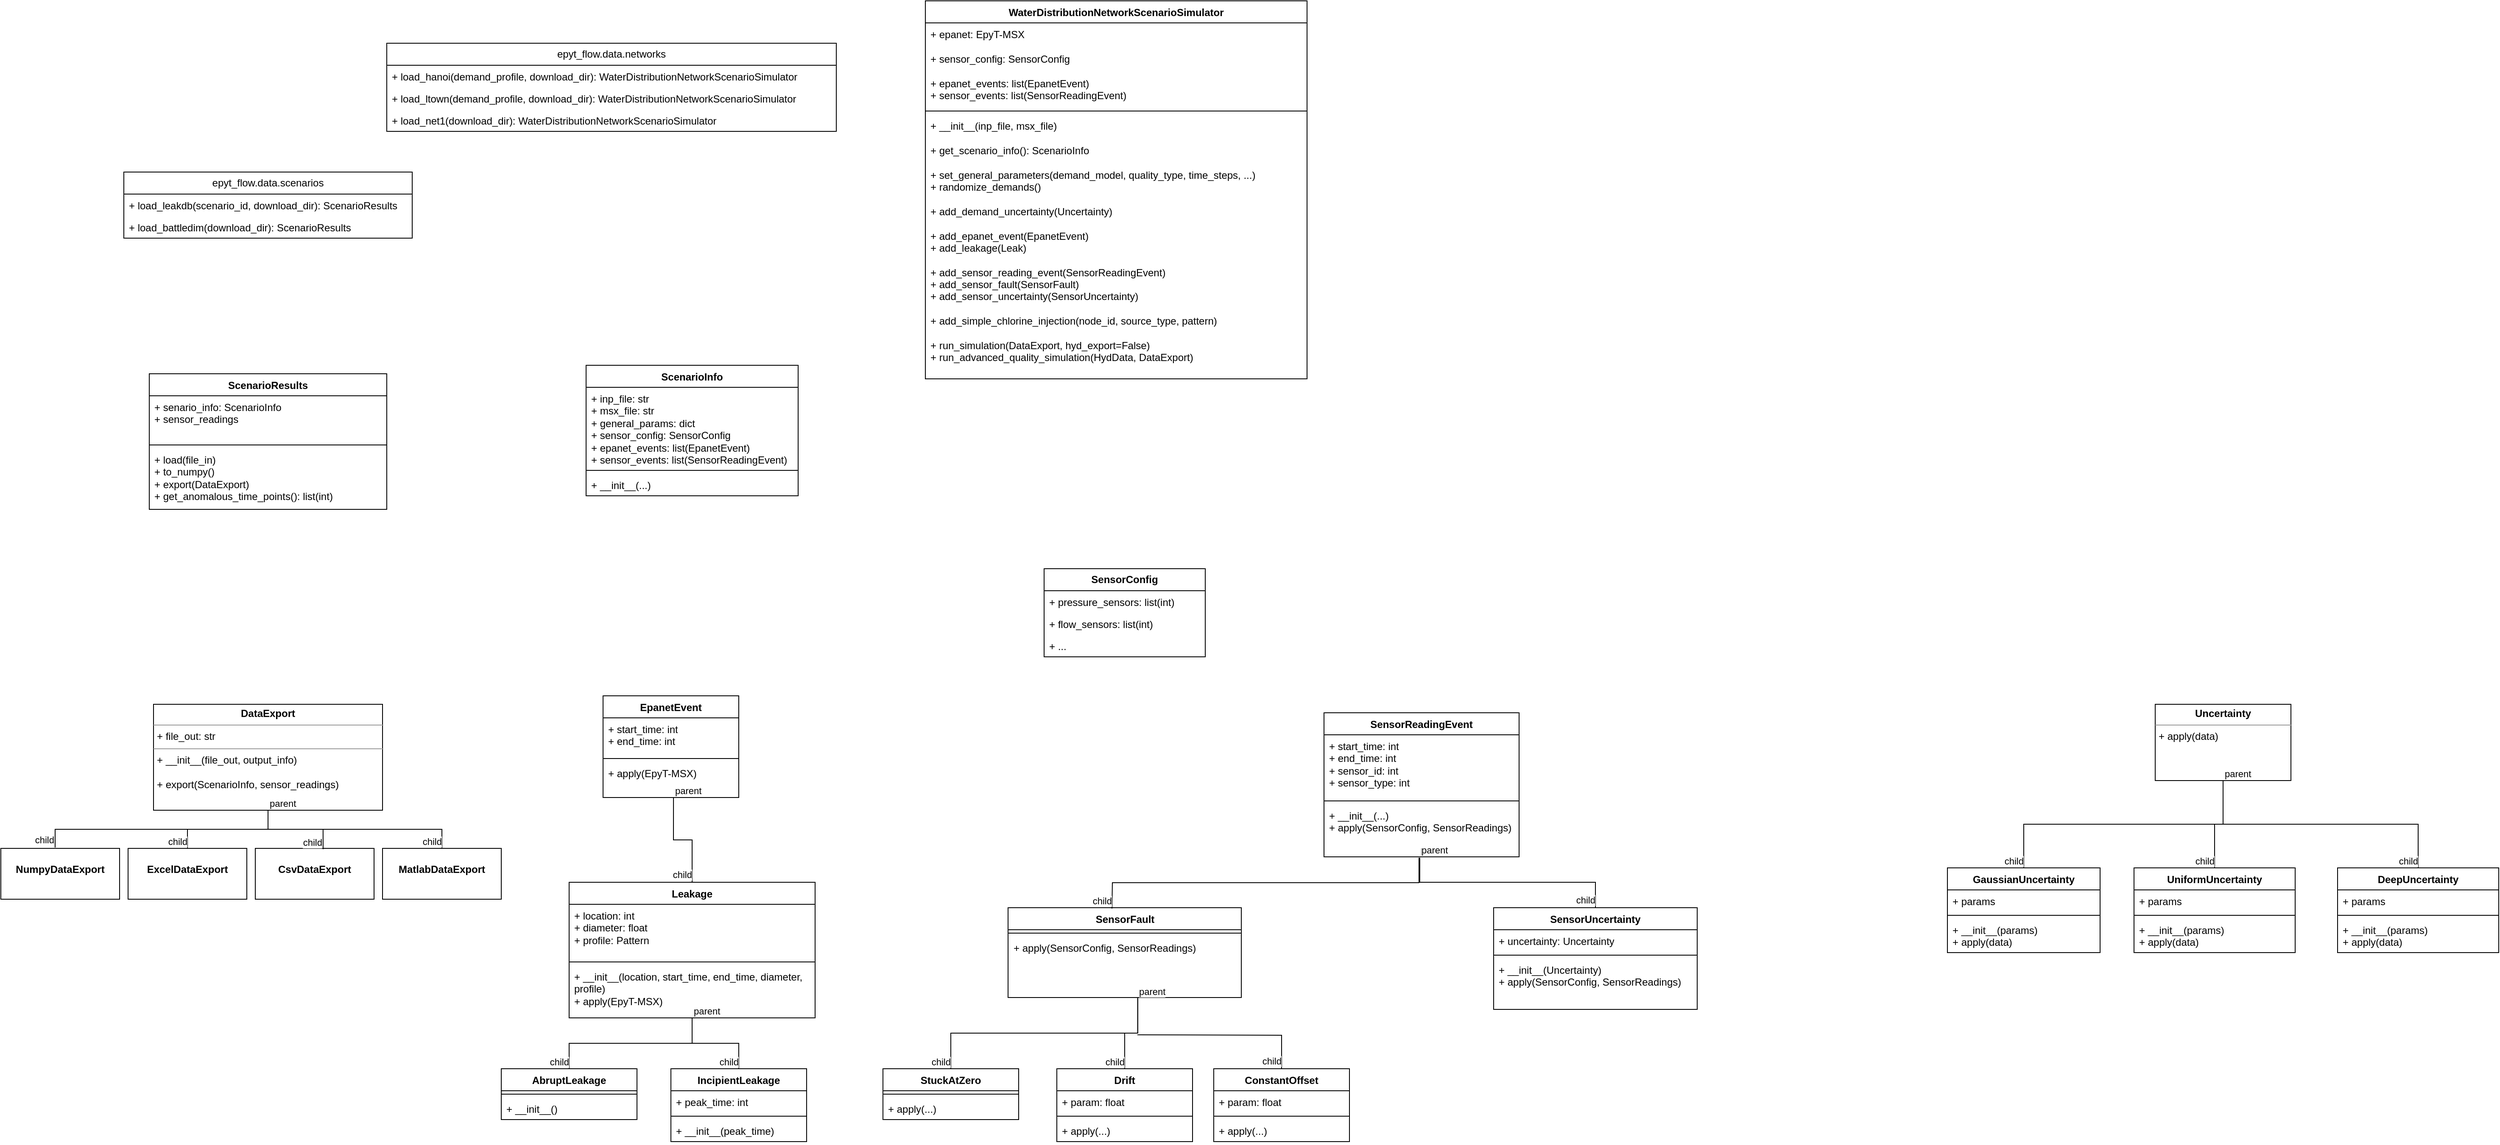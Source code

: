 <mxfile version="22.1.16" type="device">
  <diagram name="Page-1" id="YF9vCgVRSDw5LdOIpEKd">
    <mxGraphModel dx="1114" dy="1957" grid="1" gridSize="10" guides="1" tooltips="1" connect="1" arrows="1" fold="1" page="1" pageScale="1" pageWidth="850" pageHeight="1100" math="0" shadow="0">
      <root>
        <mxCell id="0" />
        <mxCell id="1" parent="0" />
        <mxCell id="eOtjB7XkJbap2DdqSt4N-1" value="WaterDistributionNetworkScenarioSimulator" style="swimlane;fontStyle=1;align=center;verticalAlign=top;childLayout=stackLayout;horizontal=1;startSize=26;horizontalStack=0;resizeParent=1;resizeParentMax=0;resizeLast=0;collapsible=1;marginBottom=0;whiteSpace=wrap;html=1;" parent="1" vertex="1">
          <mxGeometry x="1120" y="-830" width="450" height="446" as="geometry" />
        </mxCell>
        <mxCell id="eOtjB7XkJbap2DdqSt4N-2" value="+ epanet: EpyT-MSX&lt;br&gt;&lt;br&gt;+ sensor_config: SensorConfig&lt;br&gt;&lt;br&gt;+ epanet_events: list(EpanetEvent)&lt;br&gt;+ sensor_events: list(SensorReadingEvent)" style="text;strokeColor=none;fillColor=none;align=left;verticalAlign=top;spacingLeft=4;spacingRight=4;overflow=hidden;rotatable=0;points=[[0,0.5],[1,0.5]];portConstraint=eastwest;whiteSpace=wrap;html=1;" parent="eOtjB7XkJbap2DdqSt4N-1" vertex="1">
          <mxGeometry y="26" width="450" height="100" as="geometry" />
        </mxCell>
        <mxCell id="eOtjB7XkJbap2DdqSt4N-3" value="" style="line;strokeWidth=1;fillColor=none;align=left;verticalAlign=middle;spacingTop=-1;spacingLeft=3;spacingRight=3;rotatable=0;labelPosition=right;points=[];portConstraint=eastwest;strokeColor=inherit;" parent="eOtjB7XkJbap2DdqSt4N-1" vertex="1">
          <mxGeometry y="126" width="450" height="8" as="geometry" />
        </mxCell>
        <mxCell id="eOtjB7XkJbap2DdqSt4N-4" value="+ __init__(inp_file, msx_file)&lt;br&gt;&lt;br&gt;+ get_scenario_info(): ScenarioInfo&lt;br&gt;&lt;br&gt;+&amp;nbsp;set_general_parameters(demand_model, quality_type, time_steps, ...)&lt;br&gt;+ randomize_demands()&lt;br&gt;&lt;br&gt;+ add_demand_uncertainty(Uncertainty)&lt;br&gt;&lt;br style=&quot;border-color: var(--border-color);&quot;&gt;+ add_epanet_event(EpanetEvent)&lt;br&gt;+ add_leakage(Leak)&lt;br&gt;&lt;br&gt;+ add_sensor_reading_event(SensorReadingEvent)&lt;br&gt;+ add_sensor_fault(SensorFault)&lt;br&gt;+ add_sensor_uncertainty(SensorUncertainty)&lt;br&gt;&lt;br&gt;+ add_simple_chlorine_injection(node_id, source_type, pattern)&lt;br&gt;&lt;br&gt;+ run_simulation(DataExport, hyd_export=False)&lt;br&gt;+ run_advanced_quality_simulation(HydData, DataExport)" style="text;strokeColor=none;fillColor=none;align=left;verticalAlign=top;spacingLeft=4;spacingRight=4;overflow=hidden;rotatable=0;points=[[0,0.5],[1,0.5]];portConstraint=eastwest;whiteSpace=wrap;html=1;" parent="eOtjB7XkJbap2DdqSt4N-1" vertex="1">
          <mxGeometry y="134" width="450" height="312" as="geometry" />
        </mxCell>
        <mxCell id="eOtjB7XkJbap2DdqSt4N-9" value="&lt;p style=&quot;margin:0px;margin-top:4px;text-align:center;&quot;&gt;&lt;b&gt;DataExport&lt;/b&gt;&lt;/p&gt;&lt;hr size=&quot;1&quot;&gt;&lt;p style=&quot;margin:0px;margin-left:4px;&quot;&gt;+ file_out: str&lt;/p&gt;&lt;hr size=&quot;1&quot;&gt;&lt;p style=&quot;margin:0px;margin-left:4px;&quot;&gt;+ __init__(file_out, output_info)&lt;/p&gt;&lt;p style=&quot;margin:0px;margin-left:4px;&quot;&gt;&lt;br&gt;&lt;/p&gt;&lt;p style=&quot;margin:0px;margin-left:4px;&quot;&gt;+ export(ScenarioInfo, sensor_readings)&lt;/p&gt;" style="verticalAlign=top;align=left;overflow=fill;fontSize=12;fontFamily=Helvetica;html=1;whiteSpace=wrap;" parent="1" vertex="1">
          <mxGeometry x="210" width="270" height="125" as="geometry" />
        </mxCell>
        <mxCell id="eOtjB7XkJbap2DdqSt4N-10" value="&lt;p style=&quot;margin:0px;margin-top:4px;text-align:center;&quot;&gt;&lt;br&gt;&lt;b&gt;NumpyDataExport&lt;/b&gt;&lt;/p&gt;" style="verticalAlign=top;align=left;overflow=fill;fontSize=12;fontFamily=Helvetica;html=1;whiteSpace=wrap;" parent="1" vertex="1">
          <mxGeometry x="30" y="170" width="140" height="60" as="geometry" />
        </mxCell>
        <mxCell id="eOtjB7XkJbap2DdqSt4N-11" value="&lt;p style=&quot;margin:0px;margin-top:4px;text-align:center;&quot;&gt;&lt;br&gt;&lt;b&gt;ExcelDataExport&lt;/b&gt;&lt;/p&gt;" style="verticalAlign=top;align=left;overflow=fill;fontSize=12;fontFamily=Helvetica;html=1;whiteSpace=wrap;" parent="1" vertex="1">
          <mxGeometry x="180" y="170" width="140" height="60" as="geometry" />
        </mxCell>
        <mxCell id="eOtjB7XkJbap2DdqSt4N-12" value="&lt;p style=&quot;margin:0px;margin-top:4px;text-align:center;&quot;&gt;&lt;br&gt;&lt;b&gt;CsvDataExport&lt;/b&gt;&lt;/p&gt;" style="verticalAlign=top;align=left;overflow=fill;fontSize=12;fontFamily=Helvetica;html=1;whiteSpace=wrap;" parent="1" vertex="1">
          <mxGeometry x="330" y="170" width="140" height="60" as="geometry" />
        </mxCell>
        <mxCell id="eOtjB7XkJbap2DdqSt4N-13" value="&lt;p style=&quot;margin:0px;margin-top:4px;text-align:center;&quot;&gt;&lt;br&gt;&lt;b&gt;MatlabDataExport&lt;/b&gt;&lt;/p&gt;" style="verticalAlign=top;align=left;overflow=fill;fontSize=12;fontFamily=Helvetica;html=1;whiteSpace=wrap;" parent="1" vertex="1">
          <mxGeometry x="480" y="170" width="140" height="60" as="geometry" />
        </mxCell>
        <mxCell id="eOtjB7XkJbap2DdqSt4N-14" value="" style="endArrow=none;html=1;edgeStyle=orthogonalEdgeStyle;rounded=0;exitX=0.5;exitY=1;exitDx=0;exitDy=0;entryX=0.5;entryY=0;entryDx=0;entryDy=0;" parent="1" source="eOtjB7XkJbap2DdqSt4N-9" target="eOtjB7XkJbap2DdqSt4N-13" edge="1">
          <mxGeometry relative="1" as="geometry">
            <mxPoint x="310" y="-30" as="sourcePoint" />
            <mxPoint x="571" y="160" as="targetPoint" />
          </mxGeometry>
        </mxCell>
        <mxCell id="eOtjB7XkJbap2DdqSt4N-15" value="parent" style="edgeLabel;resizable=0;html=1;align=left;verticalAlign=bottom;" parent="eOtjB7XkJbap2DdqSt4N-14" connectable="0" vertex="1">
          <mxGeometry x="-1" relative="1" as="geometry" />
        </mxCell>
        <mxCell id="eOtjB7XkJbap2DdqSt4N-16" value="child" style="edgeLabel;resizable=0;html=1;align=right;verticalAlign=bottom;" parent="eOtjB7XkJbap2DdqSt4N-14" connectable="0" vertex="1">
          <mxGeometry x="1" relative="1" as="geometry" />
        </mxCell>
        <mxCell id="eOtjB7XkJbap2DdqSt4N-17" value="" style="endArrow=none;html=1;edgeStyle=orthogonalEdgeStyle;rounded=0;exitX=0.5;exitY=1;exitDx=0;exitDy=0;entryX=0.571;entryY=0.017;entryDx=0;entryDy=0;entryPerimeter=0;" parent="1" source="eOtjB7XkJbap2DdqSt4N-9" target="eOtjB7XkJbap2DdqSt4N-12" edge="1">
          <mxGeometry relative="1" as="geometry">
            <mxPoint x="310" y="-30" as="sourcePoint" />
            <mxPoint x="470" y="-30" as="targetPoint" />
          </mxGeometry>
        </mxCell>
        <mxCell id="eOtjB7XkJbap2DdqSt4N-18" value="parent" style="edgeLabel;resizable=0;html=1;align=left;verticalAlign=bottom;" parent="eOtjB7XkJbap2DdqSt4N-17" connectable="0" vertex="1">
          <mxGeometry x="-1" relative="1" as="geometry" />
        </mxCell>
        <mxCell id="eOtjB7XkJbap2DdqSt4N-19" value="child" style="edgeLabel;resizable=0;html=1;align=right;verticalAlign=bottom;" parent="eOtjB7XkJbap2DdqSt4N-17" connectable="0" vertex="1">
          <mxGeometry x="1" relative="1" as="geometry" />
        </mxCell>
        <mxCell id="eOtjB7XkJbap2DdqSt4N-20" value="" style="endArrow=none;html=1;edgeStyle=orthogonalEdgeStyle;rounded=0;exitX=0.5;exitY=1;exitDx=0;exitDy=0;entryX=0.5;entryY=0;entryDx=0;entryDy=0;" parent="1" source="eOtjB7XkJbap2DdqSt4N-9" target="eOtjB7XkJbap2DdqSt4N-11" edge="1">
          <mxGeometry relative="1" as="geometry">
            <mxPoint x="310" y="-30" as="sourcePoint" />
            <mxPoint x="470" y="-30" as="targetPoint" />
          </mxGeometry>
        </mxCell>
        <mxCell id="eOtjB7XkJbap2DdqSt4N-21" value="parent" style="edgeLabel;resizable=0;html=1;align=left;verticalAlign=bottom;" parent="eOtjB7XkJbap2DdqSt4N-20" connectable="0" vertex="1">
          <mxGeometry x="-1" relative="1" as="geometry" />
        </mxCell>
        <mxCell id="eOtjB7XkJbap2DdqSt4N-22" value="child" style="edgeLabel;resizable=0;html=1;align=right;verticalAlign=bottom;" parent="eOtjB7XkJbap2DdqSt4N-20" connectable="0" vertex="1">
          <mxGeometry x="1" relative="1" as="geometry" />
        </mxCell>
        <mxCell id="eOtjB7XkJbap2DdqSt4N-23" value="" style="endArrow=none;html=1;edgeStyle=orthogonalEdgeStyle;rounded=0;exitX=0.5;exitY=1;exitDx=0;exitDy=0;entryX=0.457;entryY=-0.017;entryDx=0;entryDy=0;entryPerimeter=0;" parent="1" source="eOtjB7XkJbap2DdqSt4N-9" target="eOtjB7XkJbap2DdqSt4N-10" edge="1">
          <mxGeometry relative="1" as="geometry">
            <mxPoint x="310" y="-30" as="sourcePoint" />
            <mxPoint x="470" y="-30" as="targetPoint" />
          </mxGeometry>
        </mxCell>
        <mxCell id="eOtjB7XkJbap2DdqSt4N-24" value="parent" style="edgeLabel;resizable=0;html=1;align=left;verticalAlign=bottom;" parent="eOtjB7XkJbap2DdqSt4N-23" connectable="0" vertex="1">
          <mxGeometry x="-1" relative="1" as="geometry" />
        </mxCell>
        <mxCell id="eOtjB7XkJbap2DdqSt4N-25" value="child" style="edgeLabel;resizable=0;html=1;align=right;verticalAlign=bottom;" parent="eOtjB7XkJbap2DdqSt4N-23" connectable="0" vertex="1">
          <mxGeometry x="1" relative="1" as="geometry" />
        </mxCell>
        <mxCell id="eOtjB7XkJbap2DdqSt4N-27" value="EpanetEvent" style="swimlane;fontStyle=1;align=center;verticalAlign=top;childLayout=stackLayout;horizontal=1;startSize=26;horizontalStack=0;resizeParent=1;resizeParentMax=0;resizeLast=0;collapsible=1;marginBottom=0;whiteSpace=wrap;html=1;" parent="1" vertex="1">
          <mxGeometry x="740" y="-10" width="160" height="120" as="geometry" />
        </mxCell>
        <mxCell id="eOtjB7XkJbap2DdqSt4N-28" value="+ start_time: int&lt;br&gt;+ end_time: int" style="text;strokeColor=none;fillColor=none;align=left;verticalAlign=top;spacingLeft=4;spacingRight=4;overflow=hidden;rotatable=0;points=[[0,0.5],[1,0.5]];portConstraint=eastwest;whiteSpace=wrap;html=1;" parent="eOtjB7XkJbap2DdqSt4N-27" vertex="1">
          <mxGeometry y="26" width="160" height="44" as="geometry" />
        </mxCell>
        <mxCell id="eOtjB7XkJbap2DdqSt4N-29" value="" style="line;strokeWidth=1;fillColor=none;align=left;verticalAlign=middle;spacingTop=-1;spacingLeft=3;spacingRight=3;rotatable=0;labelPosition=right;points=[];portConstraint=eastwest;strokeColor=inherit;" parent="eOtjB7XkJbap2DdqSt4N-27" vertex="1">
          <mxGeometry y="70" width="160" height="8" as="geometry" />
        </mxCell>
        <mxCell id="eOtjB7XkJbap2DdqSt4N-30" value="+ apply(EpyT-MSX)" style="text;strokeColor=none;fillColor=none;align=left;verticalAlign=top;spacingLeft=4;spacingRight=4;overflow=hidden;rotatable=0;points=[[0,0.5],[1,0.5]];portConstraint=eastwest;whiteSpace=wrap;html=1;" parent="eOtjB7XkJbap2DdqSt4N-27" vertex="1">
          <mxGeometry y="78" width="160" height="42" as="geometry" />
        </mxCell>
        <mxCell id="eOtjB7XkJbap2DdqSt4N-31" value="Leakage" style="swimlane;fontStyle=1;align=center;verticalAlign=top;childLayout=stackLayout;horizontal=1;startSize=26;horizontalStack=0;resizeParent=1;resizeParentMax=0;resizeLast=0;collapsible=1;marginBottom=0;whiteSpace=wrap;html=1;" parent="1" vertex="1">
          <mxGeometry x="700" y="210" width="290" height="160" as="geometry" />
        </mxCell>
        <mxCell id="eOtjB7XkJbap2DdqSt4N-32" value="+ location: int&lt;br&gt;+ diameter: float&lt;br&gt;+ profile: Pattern" style="text;strokeColor=none;fillColor=none;align=left;verticalAlign=top;spacingLeft=4;spacingRight=4;overflow=hidden;rotatable=0;points=[[0,0.5],[1,0.5]];portConstraint=eastwest;whiteSpace=wrap;html=1;" parent="eOtjB7XkJbap2DdqSt4N-31" vertex="1">
          <mxGeometry y="26" width="290" height="64" as="geometry" />
        </mxCell>
        <mxCell id="eOtjB7XkJbap2DdqSt4N-33" value="" style="line;strokeWidth=1;fillColor=none;align=left;verticalAlign=middle;spacingTop=-1;spacingLeft=3;spacingRight=3;rotatable=0;labelPosition=right;points=[];portConstraint=eastwest;strokeColor=inherit;" parent="eOtjB7XkJbap2DdqSt4N-31" vertex="1">
          <mxGeometry y="90" width="290" height="8" as="geometry" />
        </mxCell>
        <mxCell id="eOtjB7XkJbap2DdqSt4N-34" value="+ __init__(location, start_time, end_time, diameter, profile)&lt;br&gt;+ apply(EpyT-MSX)" style="text;strokeColor=none;fillColor=none;align=left;verticalAlign=top;spacingLeft=4;spacingRight=4;overflow=hidden;rotatable=0;points=[[0,0.5],[1,0.5]];portConstraint=eastwest;whiteSpace=wrap;html=1;" parent="eOtjB7XkJbap2DdqSt4N-31" vertex="1">
          <mxGeometry y="98" width="290" height="62" as="geometry" />
        </mxCell>
        <mxCell id="eOtjB7XkJbap2DdqSt4N-35" value="AbruptLeakage" style="swimlane;fontStyle=1;align=center;verticalAlign=top;childLayout=stackLayout;horizontal=1;startSize=26;horizontalStack=0;resizeParent=1;resizeParentMax=0;resizeLast=0;collapsible=1;marginBottom=0;whiteSpace=wrap;html=1;" parent="1" vertex="1">
          <mxGeometry x="620" y="430" width="160" height="60" as="geometry" />
        </mxCell>
        <mxCell id="eOtjB7XkJbap2DdqSt4N-37" value="" style="line;strokeWidth=1;fillColor=none;align=left;verticalAlign=middle;spacingTop=-1;spacingLeft=3;spacingRight=3;rotatable=0;labelPosition=right;points=[];portConstraint=eastwest;strokeColor=inherit;" parent="eOtjB7XkJbap2DdqSt4N-35" vertex="1">
          <mxGeometry y="26" width="160" height="8" as="geometry" />
        </mxCell>
        <mxCell id="eOtjB7XkJbap2DdqSt4N-38" value="+ __init__()" style="text;strokeColor=none;fillColor=none;align=left;verticalAlign=top;spacingLeft=4;spacingRight=4;overflow=hidden;rotatable=0;points=[[0,0.5],[1,0.5]];portConstraint=eastwest;whiteSpace=wrap;html=1;" parent="eOtjB7XkJbap2DdqSt4N-35" vertex="1">
          <mxGeometry y="34" width="160" height="26" as="geometry" />
        </mxCell>
        <mxCell id="eOtjB7XkJbap2DdqSt4N-39" value="IncipientLeakage" style="swimlane;fontStyle=1;align=center;verticalAlign=top;childLayout=stackLayout;horizontal=1;startSize=26;horizontalStack=0;resizeParent=1;resizeParentMax=0;resizeLast=0;collapsible=1;marginBottom=0;whiteSpace=wrap;html=1;" parent="1" vertex="1">
          <mxGeometry x="820" y="430" width="160" height="86" as="geometry" />
        </mxCell>
        <mxCell id="eOtjB7XkJbap2DdqSt4N-40" value="+ peak_time: int" style="text;strokeColor=none;fillColor=none;align=left;verticalAlign=top;spacingLeft=4;spacingRight=4;overflow=hidden;rotatable=0;points=[[0,0.5],[1,0.5]];portConstraint=eastwest;whiteSpace=wrap;html=1;" parent="eOtjB7XkJbap2DdqSt4N-39" vertex="1">
          <mxGeometry y="26" width="160" height="26" as="geometry" />
        </mxCell>
        <mxCell id="eOtjB7XkJbap2DdqSt4N-41" value="" style="line;strokeWidth=1;fillColor=none;align=left;verticalAlign=middle;spacingTop=-1;spacingLeft=3;spacingRight=3;rotatable=0;labelPosition=right;points=[];portConstraint=eastwest;strokeColor=inherit;" parent="eOtjB7XkJbap2DdqSt4N-39" vertex="1">
          <mxGeometry y="52" width="160" height="8" as="geometry" />
        </mxCell>
        <mxCell id="eOtjB7XkJbap2DdqSt4N-42" value="+ __init__(peak_time)" style="text;strokeColor=none;fillColor=none;align=left;verticalAlign=top;spacingLeft=4;spacingRight=4;overflow=hidden;rotatable=0;points=[[0,0.5],[1,0.5]];portConstraint=eastwest;whiteSpace=wrap;html=1;" parent="eOtjB7XkJbap2DdqSt4N-39" vertex="1">
          <mxGeometry y="60" width="160" height="26" as="geometry" />
        </mxCell>
        <mxCell id="eOtjB7XkJbap2DdqSt4N-43" value="" style="endArrow=none;html=1;edgeStyle=orthogonalEdgeStyle;rounded=0;exitX=0.5;exitY=1;exitDx=0;exitDy=0;entryX=0.5;entryY=0;entryDx=0;entryDy=0;" parent="1" source="eOtjB7XkJbap2DdqSt4N-31" target="eOtjB7XkJbap2DdqSt4N-35" edge="1">
          <mxGeometry relative="1" as="geometry">
            <mxPoint x="340" y="440" as="sourcePoint" />
            <mxPoint x="500" y="440" as="targetPoint" />
          </mxGeometry>
        </mxCell>
        <mxCell id="eOtjB7XkJbap2DdqSt4N-44" value="parent" style="edgeLabel;resizable=0;html=1;align=left;verticalAlign=bottom;" parent="eOtjB7XkJbap2DdqSt4N-43" connectable="0" vertex="1">
          <mxGeometry x="-1" relative="1" as="geometry" />
        </mxCell>
        <mxCell id="eOtjB7XkJbap2DdqSt4N-45" value="child" style="edgeLabel;resizable=0;html=1;align=right;verticalAlign=bottom;" parent="eOtjB7XkJbap2DdqSt4N-43" connectable="0" vertex="1">
          <mxGeometry x="1" relative="1" as="geometry" />
        </mxCell>
        <mxCell id="eOtjB7XkJbap2DdqSt4N-46" value="" style="endArrow=none;html=1;edgeStyle=orthogonalEdgeStyle;rounded=0;exitX=0.5;exitY=1;exitDx=0;exitDy=0;exitPerimeter=0;entryX=0.5;entryY=0;entryDx=0;entryDy=0;" parent="1" source="eOtjB7XkJbap2DdqSt4N-34" target="eOtjB7XkJbap2DdqSt4N-39" edge="1">
          <mxGeometry relative="1" as="geometry">
            <mxPoint x="340" y="440" as="sourcePoint" />
            <mxPoint x="500" y="440" as="targetPoint" />
          </mxGeometry>
        </mxCell>
        <mxCell id="eOtjB7XkJbap2DdqSt4N-47" value="parent" style="edgeLabel;resizable=0;html=1;align=left;verticalAlign=bottom;" parent="eOtjB7XkJbap2DdqSt4N-46" connectable="0" vertex="1">
          <mxGeometry x="-1" relative="1" as="geometry" />
        </mxCell>
        <mxCell id="eOtjB7XkJbap2DdqSt4N-48" value="child" style="edgeLabel;resizable=0;html=1;align=right;verticalAlign=bottom;" parent="eOtjB7XkJbap2DdqSt4N-46" connectable="0" vertex="1">
          <mxGeometry x="1" relative="1" as="geometry" />
        </mxCell>
        <mxCell id="eOtjB7XkJbap2DdqSt4N-49" value="" style="endArrow=none;html=1;edgeStyle=orthogonalEdgeStyle;rounded=0;exitX=0.519;exitY=1;exitDx=0;exitDy=0;exitPerimeter=0;entryX=0.5;entryY=0;entryDx=0;entryDy=0;" parent="1" source="eOtjB7XkJbap2DdqSt4N-30" target="eOtjB7XkJbap2DdqSt4N-31" edge="1">
          <mxGeometry relative="1" as="geometry">
            <mxPoint x="340" y="440" as="sourcePoint" />
            <mxPoint x="500" y="440" as="targetPoint" />
          </mxGeometry>
        </mxCell>
        <mxCell id="eOtjB7XkJbap2DdqSt4N-50" value="parent" style="edgeLabel;resizable=0;html=1;align=left;verticalAlign=bottom;" parent="eOtjB7XkJbap2DdqSt4N-49" connectable="0" vertex="1">
          <mxGeometry x="-1" relative="1" as="geometry" />
        </mxCell>
        <mxCell id="eOtjB7XkJbap2DdqSt4N-51" value="child" style="edgeLabel;resizable=0;html=1;align=right;verticalAlign=bottom;" parent="eOtjB7XkJbap2DdqSt4N-49" connectable="0" vertex="1">
          <mxGeometry x="1" relative="1" as="geometry" />
        </mxCell>
        <mxCell id="eOtjB7XkJbap2DdqSt4N-52" value="SensorFault" style="swimlane;fontStyle=1;align=center;verticalAlign=top;childLayout=stackLayout;horizontal=1;startSize=26;horizontalStack=0;resizeParent=1;resizeParentMax=0;resizeLast=0;collapsible=1;marginBottom=0;whiteSpace=wrap;html=1;" parent="1" vertex="1">
          <mxGeometry x="1217.5" y="240" width="275" height="106" as="geometry" />
        </mxCell>
        <mxCell id="eOtjB7XkJbap2DdqSt4N-54" value="" style="line;strokeWidth=1;fillColor=none;align=left;verticalAlign=middle;spacingTop=-1;spacingLeft=3;spacingRight=3;rotatable=0;labelPosition=right;points=[];portConstraint=eastwest;strokeColor=inherit;" parent="eOtjB7XkJbap2DdqSt4N-52" vertex="1">
          <mxGeometry y="26" width="275" height="8" as="geometry" />
        </mxCell>
        <mxCell id="eOtjB7XkJbap2DdqSt4N-55" value="+ apply(SensorConfig, SensorReadings)" style="text;strokeColor=none;fillColor=none;align=left;verticalAlign=top;spacingLeft=4;spacingRight=4;overflow=hidden;rotatable=0;points=[[0,0.5],[1,0.5]];portConstraint=eastwest;whiteSpace=wrap;html=1;" parent="eOtjB7XkJbap2DdqSt4N-52" vertex="1">
          <mxGeometry y="34" width="275" height="72" as="geometry" />
        </mxCell>
        <mxCell id="eOtjB7XkJbap2DdqSt4N-56" value="StuckAtZero" style="swimlane;fontStyle=1;align=center;verticalAlign=top;childLayout=stackLayout;horizontal=1;startSize=26;horizontalStack=0;resizeParent=1;resizeParentMax=0;resizeLast=0;collapsible=1;marginBottom=0;whiteSpace=wrap;html=1;" parent="1" vertex="1">
          <mxGeometry x="1070" y="430" width="160" height="60" as="geometry" />
        </mxCell>
        <mxCell id="eOtjB7XkJbap2DdqSt4N-58" value="" style="line;strokeWidth=1;fillColor=none;align=left;verticalAlign=middle;spacingTop=-1;spacingLeft=3;spacingRight=3;rotatable=0;labelPosition=right;points=[];portConstraint=eastwest;strokeColor=inherit;" parent="eOtjB7XkJbap2DdqSt4N-56" vertex="1">
          <mxGeometry y="26" width="160" height="8" as="geometry" />
        </mxCell>
        <mxCell id="eOtjB7XkJbap2DdqSt4N-59" value="+ apply(...)" style="text;strokeColor=none;fillColor=none;align=left;verticalAlign=top;spacingLeft=4;spacingRight=4;overflow=hidden;rotatable=0;points=[[0,0.5],[1,0.5]];portConstraint=eastwest;whiteSpace=wrap;html=1;" parent="eOtjB7XkJbap2DdqSt4N-56" vertex="1">
          <mxGeometry y="34" width="160" height="26" as="geometry" />
        </mxCell>
        <mxCell id="eOtjB7XkJbap2DdqSt4N-60" value="Drift" style="swimlane;fontStyle=1;align=center;verticalAlign=top;childLayout=stackLayout;horizontal=1;startSize=26;horizontalStack=0;resizeParent=1;resizeParentMax=0;resizeLast=0;collapsible=1;marginBottom=0;whiteSpace=wrap;html=1;" parent="1" vertex="1">
          <mxGeometry x="1275" y="430" width="160" height="86" as="geometry" />
        </mxCell>
        <mxCell id="eOtjB7XkJbap2DdqSt4N-61" value="+ param: float" style="text;strokeColor=none;fillColor=none;align=left;verticalAlign=top;spacingLeft=4;spacingRight=4;overflow=hidden;rotatable=0;points=[[0,0.5],[1,0.5]];portConstraint=eastwest;whiteSpace=wrap;html=1;" parent="eOtjB7XkJbap2DdqSt4N-60" vertex="1">
          <mxGeometry y="26" width="160" height="26" as="geometry" />
        </mxCell>
        <mxCell id="eOtjB7XkJbap2DdqSt4N-62" value="" style="line;strokeWidth=1;fillColor=none;align=left;verticalAlign=middle;spacingTop=-1;spacingLeft=3;spacingRight=3;rotatable=0;labelPosition=right;points=[];portConstraint=eastwest;strokeColor=inherit;" parent="eOtjB7XkJbap2DdqSt4N-60" vertex="1">
          <mxGeometry y="52" width="160" height="8" as="geometry" />
        </mxCell>
        <mxCell id="eOtjB7XkJbap2DdqSt4N-63" value="+ apply(...)" style="text;strokeColor=none;fillColor=none;align=left;verticalAlign=top;spacingLeft=4;spacingRight=4;overflow=hidden;rotatable=0;points=[[0,0.5],[1,0.5]];portConstraint=eastwest;whiteSpace=wrap;html=1;" parent="eOtjB7XkJbap2DdqSt4N-60" vertex="1">
          <mxGeometry y="60" width="160" height="26" as="geometry" />
        </mxCell>
        <mxCell id="eOtjB7XkJbap2DdqSt4N-64" value="ConstantOffset" style="swimlane;fontStyle=1;align=center;verticalAlign=top;childLayout=stackLayout;horizontal=1;startSize=26;horizontalStack=0;resizeParent=1;resizeParentMax=0;resizeLast=0;collapsible=1;marginBottom=0;whiteSpace=wrap;html=1;" parent="1" vertex="1">
          <mxGeometry x="1460" y="430" width="160" height="86" as="geometry" />
        </mxCell>
        <mxCell id="eOtjB7XkJbap2DdqSt4N-65" value="+ param: float" style="text;strokeColor=none;fillColor=none;align=left;verticalAlign=top;spacingLeft=4;spacingRight=4;overflow=hidden;rotatable=0;points=[[0,0.5],[1,0.5]];portConstraint=eastwest;whiteSpace=wrap;html=1;" parent="eOtjB7XkJbap2DdqSt4N-64" vertex="1">
          <mxGeometry y="26" width="160" height="26" as="geometry" />
        </mxCell>
        <mxCell id="eOtjB7XkJbap2DdqSt4N-66" value="" style="line;strokeWidth=1;fillColor=none;align=left;verticalAlign=middle;spacingTop=-1;spacingLeft=3;spacingRight=3;rotatable=0;labelPosition=right;points=[];portConstraint=eastwest;strokeColor=inherit;" parent="eOtjB7XkJbap2DdqSt4N-64" vertex="1">
          <mxGeometry y="52" width="160" height="8" as="geometry" />
        </mxCell>
        <mxCell id="eOtjB7XkJbap2DdqSt4N-67" value="+ apply(...)" style="text;strokeColor=none;fillColor=none;align=left;verticalAlign=top;spacingLeft=4;spacingRight=4;overflow=hidden;rotatable=0;points=[[0,0.5],[1,0.5]];portConstraint=eastwest;whiteSpace=wrap;html=1;" parent="eOtjB7XkJbap2DdqSt4N-64" vertex="1">
          <mxGeometry y="60" width="160" height="26" as="geometry" />
        </mxCell>
        <mxCell id="eOtjB7XkJbap2DdqSt4N-68" value="SensorReadingEvent" style="swimlane;fontStyle=1;align=center;verticalAlign=top;childLayout=stackLayout;horizontal=1;startSize=26;horizontalStack=0;resizeParent=1;resizeParentMax=0;resizeLast=0;collapsible=1;marginBottom=0;whiteSpace=wrap;html=1;" parent="1" vertex="1">
          <mxGeometry x="1590" y="10" width="230" height="170" as="geometry" />
        </mxCell>
        <mxCell id="eOtjB7XkJbap2DdqSt4N-69" value="+ start_time: int&lt;br&gt;+ end_time: int&lt;br&gt;+ sensor_id: int&lt;br style=&quot;border-color: var(--border-color);&quot;&gt;+ sensor_type: int" style="text;strokeColor=none;fillColor=none;align=left;verticalAlign=top;spacingLeft=4;spacingRight=4;overflow=hidden;rotatable=0;points=[[0,0.5],[1,0.5]];portConstraint=eastwest;whiteSpace=wrap;html=1;" parent="eOtjB7XkJbap2DdqSt4N-68" vertex="1">
          <mxGeometry y="26" width="230" height="74" as="geometry" />
        </mxCell>
        <mxCell id="eOtjB7XkJbap2DdqSt4N-70" value="" style="line;strokeWidth=1;fillColor=none;align=left;verticalAlign=middle;spacingTop=-1;spacingLeft=3;spacingRight=3;rotatable=0;labelPosition=right;points=[];portConstraint=eastwest;strokeColor=inherit;" parent="eOtjB7XkJbap2DdqSt4N-68" vertex="1">
          <mxGeometry y="100" width="230" height="8" as="geometry" />
        </mxCell>
        <mxCell id="eOtjB7XkJbap2DdqSt4N-71" value="+ __init__(...)&lt;br&gt;+ apply(SensorConfig, SensorReadings)" style="text;strokeColor=none;fillColor=none;align=left;verticalAlign=top;spacingLeft=4;spacingRight=4;overflow=hidden;rotatable=0;points=[[0,0.5],[1,0.5]];portConstraint=eastwest;whiteSpace=wrap;html=1;" parent="eOtjB7XkJbap2DdqSt4N-68" vertex="1">
          <mxGeometry y="108" width="230" height="62" as="geometry" />
        </mxCell>
        <mxCell id="eOtjB7XkJbap2DdqSt4N-72" value="" style="endArrow=none;html=1;edgeStyle=orthogonalEdgeStyle;rounded=0;exitX=0.556;exitY=1;exitDx=0;exitDy=0;exitPerimeter=0;entryX=0.5;entryY=0;entryDx=0;entryDy=0;" parent="1" source="eOtjB7XkJbap2DdqSt4N-55" target="eOtjB7XkJbap2DdqSt4N-56" edge="1">
          <mxGeometry relative="1" as="geometry">
            <mxPoint x="1090" y="440" as="sourcePoint" />
            <mxPoint x="1250" y="440" as="targetPoint" />
          </mxGeometry>
        </mxCell>
        <mxCell id="eOtjB7XkJbap2DdqSt4N-73" value="parent" style="edgeLabel;resizable=0;html=1;align=left;verticalAlign=bottom;" parent="eOtjB7XkJbap2DdqSt4N-72" connectable="0" vertex="1">
          <mxGeometry x="-1" relative="1" as="geometry" />
        </mxCell>
        <mxCell id="eOtjB7XkJbap2DdqSt4N-74" value="child" style="edgeLabel;resizable=0;html=1;align=right;verticalAlign=bottom;" parent="eOtjB7XkJbap2DdqSt4N-72" connectable="0" vertex="1">
          <mxGeometry x="1" relative="1" as="geometry" />
        </mxCell>
        <mxCell id="eOtjB7XkJbap2DdqSt4N-75" value="" style="endArrow=none;html=1;edgeStyle=orthogonalEdgeStyle;rounded=0;entryX=0.5;entryY=0;entryDx=0;entryDy=0;exitX=0.556;exitY=1.014;exitDx=0;exitDy=0;exitPerimeter=0;" parent="1" source="eOtjB7XkJbap2DdqSt4N-55" target="eOtjB7XkJbap2DdqSt4N-60" edge="1">
          <mxGeometry relative="1" as="geometry">
            <mxPoint x="1280" y="370" as="sourcePoint" />
            <mxPoint x="1250" y="440" as="targetPoint" />
          </mxGeometry>
        </mxCell>
        <mxCell id="eOtjB7XkJbap2DdqSt4N-76" value="parent" style="edgeLabel;resizable=0;html=1;align=left;verticalAlign=bottom;" parent="eOtjB7XkJbap2DdqSt4N-75" connectable="0" vertex="1">
          <mxGeometry x="-1" relative="1" as="geometry" />
        </mxCell>
        <mxCell id="eOtjB7XkJbap2DdqSt4N-77" value="child" style="edgeLabel;resizable=0;html=1;align=right;verticalAlign=bottom;" parent="eOtjB7XkJbap2DdqSt4N-75" connectable="0" vertex="1">
          <mxGeometry x="1" relative="1" as="geometry" />
        </mxCell>
        <mxCell id="eOtjB7XkJbap2DdqSt4N-78" value="" style="endArrow=none;html=1;edgeStyle=orthogonalEdgeStyle;rounded=0;entryX=0.5;entryY=0;entryDx=0;entryDy=0;" parent="1" target="eOtjB7XkJbap2DdqSt4N-64" edge="1">
          <mxGeometry relative="1" as="geometry">
            <mxPoint x="1370" y="390" as="sourcePoint" />
            <mxPoint x="1575" y="444" as="targetPoint" />
          </mxGeometry>
        </mxCell>
        <mxCell id="eOtjB7XkJbap2DdqSt4N-80" value="child" style="edgeLabel;resizable=0;html=1;align=right;verticalAlign=bottom;" parent="eOtjB7XkJbap2DdqSt4N-78" connectable="0" vertex="1">
          <mxGeometry x="1" relative="1" as="geometry" />
        </mxCell>
        <mxCell id="eOtjB7XkJbap2DdqSt4N-85" value="GaussianUncertainty" style="swimlane;fontStyle=1;align=center;verticalAlign=top;childLayout=stackLayout;horizontal=1;startSize=26;horizontalStack=0;resizeParent=1;resizeParentMax=0;resizeLast=0;collapsible=1;marginBottom=0;whiteSpace=wrap;html=1;" parent="1" vertex="1">
          <mxGeometry x="2325" y="193" width="180" height="100" as="geometry" />
        </mxCell>
        <mxCell id="eOtjB7XkJbap2DdqSt4N-86" value="+ params" style="text;strokeColor=none;fillColor=none;align=left;verticalAlign=top;spacingLeft=4;spacingRight=4;overflow=hidden;rotatable=0;points=[[0,0.5],[1,0.5]];portConstraint=eastwest;whiteSpace=wrap;html=1;" parent="eOtjB7XkJbap2DdqSt4N-85" vertex="1">
          <mxGeometry y="26" width="180" height="26" as="geometry" />
        </mxCell>
        <mxCell id="eOtjB7XkJbap2DdqSt4N-87" value="" style="line;strokeWidth=1;fillColor=none;align=left;verticalAlign=middle;spacingTop=-1;spacingLeft=3;spacingRight=3;rotatable=0;labelPosition=right;points=[];portConstraint=eastwest;strokeColor=inherit;" parent="eOtjB7XkJbap2DdqSt4N-85" vertex="1">
          <mxGeometry y="52" width="180" height="8" as="geometry" />
        </mxCell>
        <mxCell id="eOtjB7XkJbap2DdqSt4N-88" value="+ __init__(params)&lt;br&gt;+ apply(data)" style="text;strokeColor=none;fillColor=none;align=left;verticalAlign=top;spacingLeft=4;spacingRight=4;overflow=hidden;rotatable=0;points=[[0,0.5],[1,0.5]];portConstraint=eastwest;whiteSpace=wrap;html=1;" parent="eOtjB7XkJbap2DdqSt4N-85" vertex="1">
          <mxGeometry y="60" width="180" height="40" as="geometry" />
        </mxCell>
        <mxCell id="eOtjB7XkJbap2DdqSt4N-89" value="UniformUncertainty" style="swimlane;fontStyle=1;align=center;verticalAlign=top;childLayout=stackLayout;horizontal=1;startSize=26;horizontalStack=0;resizeParent=1;resizeParentMax=0;resizeLast=0;collapsible=1;marginBottom=0;whiteSpace=wrap;html=1;" parent="1" vertex="1">
          <mxGeometry x="2545" y="193" width="190" height="100" as="geometry" />
        </mxCell>
        <mxCell id="eOtjB7XkJbap2DdqSt4N-90" value="+ params" style="text;strokeColor=none;fillColor=none;align=left;verticalAlign=top;spacingLeft=4;spacingRight=4;overflow=hidden;rotatable=0;points=[[0,0.5],[1,0.5]];portConstraint=eastwest;whiteSpace=wrap;html=1;" parent="eOtjB7XkJbap2DdqSt4N-89" vertex="1">
          <mxGeometry y="26" width="190" height="26" as="geometry" />
        </mxCell>
        <mxCell id="eOtjB7XkJbap2DdqSt4N-91" value="" style="line;strokeWidth=1;fillColor=none;align=left;verticalAlign=middle;spacingTop=-1;spacingLeft=3;spacingRight=3;rotatable=0;labelPosition=right;points=[];portConstraint=eastwest;strokeColor=inherit;" parent="eOtjB7XkJbap2DdqSt4N-89" vertex="1">
          <mxGeometry y="52" width="190" height="8" as="geometry" />
        </mxCell>
        <mxCell id="eOtjB7XkJbap2DdqSt4N-92" value="+ __init__(params)&lt;br&gt;+ apply(data)" style="text;strokeColor=none;fillColor=none;align=left;verticalAlign=top;spacingLeft=4;spacingRight=4;overflow=hidden;rotatable=0;points=[[0,0.5],[1,0.5]];portConstraint=eastwest;whiteSpace=wrap;html=1;" parent="eOtjB7XkJbap2DdqSt4N-89" vertex="1">
          <mxGeometry y="60" width="190" height="40" as="geometry" />
        </mxCell>
        <mxCell id="eOtjB7XkJbap2DdqSt4N-93" value="DeepUncertainty" style="swimlane;fontStyle=1;align=center;verticalAlign=top;childLayout=stackLayout;horizontal=1;startSize=26;horizontalStack=0;resizeParent=1;resizeParentMax=0;resizeLast=0;collapsible=1;marginBottom=0;whiteSpace=wrap;html=1;" parent="1" vertex="1">
          <mxGeometry x="2785" y="193" width="190" height="100" as="geometry" />
        </mxCell>
        <mxCell id="eOtjB7XkJbap2DdqSt4N-94" value="+ params" style="text;strokeColor=none;fillColor=none;align=left;verticalAlign=top;spacingLeft=4;spacingRight=4;overflow=hidden;rotatable=0;points=[[0,0.5],[1,0.5]];portConstraint=eastwest;whiteSpace=wrap;html=1;" parent="eOtjB7XkJbap2DdqSt4N-93" vertex="1">
          <mxGeometry y="26" width="190" height="26" as="geometry" />
        </mxCell>
        <mxCell id="eOtjB7XkJbap2DdqSt4N-95" value="" style="line;strokeWidth=1;fillColor=none;align=left;verticalAlign=middle;spacingTop=-1;spacingLeft=3;spacingRight=3;rotatable=0;labelPosition=right;points=[];portConstraint=eastwest;strokeColor=inherit;" parent="eOtjB7XkJbap2DdqSt4N-93" vertex="1">
          <mxGeometry y="52" width="190" height="8" as="geometry" />
        </mxCell>
        <mxCell id="eOtjB7XkJbap2DdqSt4N-96" value="+ __init__(params)&lt;br&gt;+ apply(data)" style="text;strokeColor=none;fillColor=none;align=left;verticalAlign=top;spacingLeft=4;spacingRight=4;overflow=hidden;rotatable=0;points=[[0,0.5],[1,0.5]];portConstraint=eastwest;whiteSpace=wrap;html=1;" parent="eOtjB7XkJbap2DdqSt4N-93" vertex="1">
          <mxGeometry y="60" width="190" height="40" as="geometry" />
        </mxCell>
        <mxCell id="eOtjB7XkJbap2DdqSt4N-110" value="" style="endArrow=none;html=1;edgeStyle=orthogonalEdgeStyle;rounded=0;exitX=0.487;exitY=1.016;exitDx=0;exitDy=0;exitPerimeter=0;entryX=0.5;entryY=0;entryDx=0;entryDy=0;" parent="1" source="eOtjB7XkJbap2DdqSt4N-71" edge="1">
          <mxGeometry relative="1" as="geometry">
            <mxPoint x="1690" y="189.998" as="sourcePoint" />
            <mxPoint x="1340" y="240.99" as="targetPoint" />
          </mxGeometry>
        </mxCell>
        <mxCell id="eOtjB7XkJbap2DdqSt4N-111" value="parent" style="edgeLabel;resizable=0;html=1;align=left;verticalAlign=bottom;" parent="eOtjB7XkJbap2DdqSt4N-110" connectable="0" vertex="1">
          <mxGeometry x="-1" relative="1" as="geometry" />
        </mxCell>
        <mxCell id="eOtjB7XkJbap2DdqSt4N-112" value="child" style="edgeLabel;resizable=0;html=1;align=right;verticalAlign=bottom;" parent="eOtjB7XkJbap2DdqSt4N-110" connectable="0" vertex="1">
          <mxGeometry x="1" relative="1" as="geometry" />
        </mxCell>
        <mxCell id="eOtjB7XkJbap2DdqSt4N-113" value="&lt;p style=&quot;margin:0px;margin-top:4px;text-align:center;&quot;&gt;&lt;b&gt;Uncertainty&lt;/b&gt;&lt;/p&gt;&lt;hr size=&quot;1&quot;&gt;&lt;p style=&quot;margin:0px;margin-left:4px;&quot;&gt;&lt;/p&gt;&lt;p style=&quot;margin:0px;margin-left:4px;&quot;&gt;+ apply(data)&lt;/p&gt;" style="verticalAlign=top;align=left;overflow=fill;fontSize=12;fontFamily=Helvetica;html=1;whiteSpace=wrap;" parent="1" vertex="1">
          <mxGeometry x="2570" width="160" height="90" as="geometry" />
        </mxCell>
        <mxCell id="eOtjB7XkJbap2DdqSt4N-116" value="" style="endArrow=none;html=1;edgeStyle=orthogonalEdgeStyle;rounded=0;exitX=0.5;exitY=1;exitDx=0;exitDy=0;entryX=0.5;entryY=0;entryDx=0;entryDy=0;" parent="1" source="eOtjB7XkJbap2DdqSt4N-113" target="eOtjB7XkJbap2DdqSt4N-85" edge="1">
          <mxGeometry relative="1" as="geometry">
            <mxPoint x="2140" y="143" as="sourcePoint" />
            <mxPoint x="2300" y="143" as="targetPoint" />
          </mxGeometry>
        </mxCell>
        <mxCell id="eOtjB7XkJbap2DdqSt4N-117" value="parent" style="edgeLabel;resizable=0;html=1;align=left;verticalAlign=bottom;" parent="eOtjB7XkJbap2DdqSt4N-116" connectable="0" vertex="1">
          <mxGeometry x="-1" relative="1" as="geometry" />
        </mxCell>
        <mxCell id="eOtjB7XkJbap2DdqSt4N-118" value="child" style="edgeLabel;resizable=0;html=1;align=right;verticalAlign=bottom;" parent="eOtjB7XkJbap2DdqSt4N-116" connectable="0" vertex="1">
          <mxGeometry x="1" relative="1" as="geometry" />
        </mxCell>
        <mxCell id="eOtjB7XkJbap2DdqSt4N-119" value="" style="endArrow=none;html=1;edgeStyle=orthogonalEdgeStyle;rounded=0;exitX=0.5;exitY=1;exitDx=0;exitDy=0;entryX=0.5;entryY=0;entryDx=0;entryDy=0;" parent="1" source="eOtjB7XkJbap2DdqSt4N-113" target="eOtjB7XkJbap2DdqSt4N-89" edge="1">
          <mxGeometry relative="1" as="geometry">
            <mxPoint x="2470" y="143" as="sourcePoint" />
            <mxPoint x="2630" y="143" as="targetPoint" />
          </mxGeometry>
        </mxCell>
        <mxCell id="eOtjB7XkJbap2DdqSt4N-120" value="parent" style="edgeLabel;resizable=0;html=1;align=left;verticalAlign=bottom;" parent="eOtjB7XkJbap2DdqSt4N-119" connectable="0" vertex="1">
          <mxGeometry x="-1" relative="1" as="geometry" />
        </mxCell>
        <mxCell id="eOtjB7XkJbap2DdqSt4N-121" value="child" style="edgeLabel;resizable=0;html=1;align=right;verticalAlign=bottom;" parent="eOtjB7XkJbap2DdqSt4N-119" connectable="0" vertex="1">
          <mxGeometry x="1" relative="1" as="geometry" />
        </mxCell>
        <mxCell id="eOtjB7XkJbap2DdqSt4N-122" value="" style="endArrow=none;html=1;edgeStyle=orthogonalEdgeStyle;rounded=0;exitX=0.5;exitY=1;exitDx=0;exitDy=0;entryX=0.5;entryY=0;entryDx=0;entryDy=0;" parent="1" source="eOtjB7XkJbap2DdqSt4N-113" target="eOtjB7XkJbap2DdqSt4N-93" edge="1">
          <mxGeometry relative="1" as="geometry">
            <mxPoint x="2470" y="143" as="sourcePoint" />
            <mxPoint x="2630" y="143" as="targetPoint" />
          </mxGeometry>
        </mxCell>
        <mxCell id="eOtjB7XkJbap2DdqSt4N-123" value="parent" style="edgeLabel;resizable=0;html=1;align=left;verticalAlign=bottom;" parent="eOtjB7XkJbap2DdqSt4N-122" connectable="0" vertex="1">
          <mxGeometry x="-1" relative="1" as="geometry" />
        </mxCell>
        <mxCell id="eOtjB7XkJbap2DdqSt4N-124" value="child" style="edgeLabel;resizable=0;html=1;align=right;verticalAlign=bottom;" parent="eOtjB7XkJbap2DdqSt4N-122" connectable="0" vertex="1">
          <mxGeometry x="1" relative="1" as="geometry" />
        </mxCell>
        <mxCell id="eOtjB7XkJbap2DdqSt4N-125" value="SensorUncertainty" style="swimlane;fontStyle=1;align=center;verticalAlign=top;childLayout=stackLayout;horizontal=1;startSize=26;horizontalStack=0;resizeParent=1;resizeParentMax=0;resizeLast=0;collapsible=1;marginBottom=0;whiteSpace=wrap;html=1;" parent="1" vertex="1">
          <mxGeometry x="1790" y="240" width="240" height="120" as="geometry" />
        </mxCell>
        <mxCell id="eOtjB7XkJbap2DdqSt4N-126" value="+ uncertainty: Uncertainty" style="text;strokeColor=none;fillColor=none;align=left;verticalAlign=top;spacingLeft=4;spacingRight=4;overflow=hidden;rotatable=0;points=[[0,0.5],[1,0.5]];portConstraint=eastwest;whiteSpace=wrap;html=1;" parent="eOtjB7XkJbap2DdqSt4N-125" vertex="1">
          <mxGeometry y="26" width="240" height="26" as="geometry" />
        </mxCell>
        <mxCell id="eOtjB7XkJbap2DdqSt4N-127" value="" style="line;strokeWidth=1;fillColor=none;align=left;verticalAlign=middle;spacingTop=-1;spacingLeft=3;spacingRight=3;rotatable=0;labelPosition=right;points=[];portConstraint=eastwest;strokeColor=inherit;" parent="eOtjB7XkJbap2DdqSt4N-125" vertex="1">
          <mxGeometry y="52" width="240" height="8" as="geometry" />
        </mxCell>
        <mxCell id="eOtjB7XkJbap2DdqSt4N-128" value="+ __init__(Uncertainty)&lt;br&gt;+ apply(SensorConfig, SensorReadings)" style="text;strokeColor=none;fillColor=none;align=left;verticalAlign=top;spacingLeft=4;spacingRight=4;overflow=hidden;rotatable=0;points=[[0,0.5],[1,0.5]];portConstraint=eastwest;whiteSpace=wrap;html=1;" parent="eOtjB7XkJbap2DdqSt4N-125" vertex="1">
          <mxGeometry y="60" width="240" height="60" as="geometry" />
        </mxCell>
        <mxCell id="eOtjB7XkJbap2DdqSt4N-129" value="" style="endArrow=none;html=1;edgeStyle=orthogonalEdgeStyle;rounded=0;exitX=0.491;exitY=1.016;exitDx=0;exitDy=0;exitPerimeter=0;entryX=0.5;entryY=0;entryDx=0;entryDy=0;" parent="1" source="eOtjB7XkJbap2DdqSt4N-71" target="eOtjB7XkJbap2DdqSt4N-125" edge="1">
          <mxGeometry relative="1" as="geometry">
            <mxPoint x="1950" y="480" as="sourcePoint" />
            <mxPoint x="2110" y="480" as="targetPoint" />
          </mxGeometry>
        </mxCell>
        <mxCell id="eOtjB7XkJbap2DdqSt4N-130" value="parent" style="edgeLabel;resizable=0;html=1;align=left;verticalAlign=bottom;" parent="eOtjB7XkJbap2DdqSt4N-129" connectable="0" vertex="1">
          <mxGeometry x="-1" relative="1" as="geometry" />
        </mxCell>
        <mxCell id="eOtjB7XkJbap2DdqSt4N-131" value="child" style="edgeLabel;resizable=0;html=1;align=right;verticalAlign=bottom;" parent="eOtjB7XkJbap2DdqSt4N-129" connectable="0" vertex="1">
          <mxGeometry x="1" relative="1" as="geometry" />
        </mxCell>
        <mxCell id="eOtjB7XkJbap2DdqSt4N-136" value="&lt;b&gt;SensorConfig&lt;/b&gt;" style="swimlane;fontStyle=0;childLayout=stackLayout;horizontal=1;startSize=26;fillColor=none;horizontalStack=0;resizeParent=1;resizeParentMax=0;resizeLast=0;collapsible=1;marginBottom=0;whiteSpace=wrap;html=1;" parent="1" vertex="1">
          <mxGeometry x="1260" y="-160" width="190" height="104" as="geometry" />
        </mxCell>
        <mxCell id="eOtjB7XkJbap2DdqSt4N-137" value="+ pressure_sensors: list(int)" style="text;strokeColor=none;fillColor=none;align=left;verticalAlign=top;spacingLeft=4;spacingRight=4;overflow=hidden;rotatable=0;points=[[0,0.5],[1,0.5]];portConstraint=eastwest;whiteSpace=wrap;html=1;" parent="eOtjB7XkJbap2DdqSt4N-136" vertex="1">
          <mxGeometry y="26" width="190" height="26" as="geometry" />
        </mxCell>
        <mxCell id="eOtjB7XkJbap2DdqSt4N-138" value="+ flow_sensors: list(int)" style="text;strokeColor=none;fillColor=none;align=left;verticalAlign=top;spacingLeft=4;spacingRight=4;overflow=hidden;rotatable=0;points=[[0,0.5],[1,0.5]];portConstraint=eastwest;whiteSpace=wrap;html=1;" parent="eOtjB7XkJbap2DdqSt4N-136" vertex="1">
          <mxGeometry y="52" width="190" height="26" as="geometry" />
        </mxCell>
        <mxCell id="eOtjB7XkJbap2DdqSt4N-139" value="+ ..." style="text;strokeColor=none;fillColor=none;align=left;verticalAlign=top;spacingLeft=4;spacingRight=4;overflow=hidden;rotatable=0;points=[[0,0.5],[1,0.5]];portConstraint=eastwest;whiteSpace=wrap;html=1;" parent="eOtjB7XkJbap2DdqSt4N-136" vertex="1">
          <mxGeometry y="78" width="190" height="26" as="geometry" />
        </mxCell>
        <mxCell id="oVMIXc_17YWlH2qPqLhp-1" value="ScenarioInfo" style="swimlane;fontStyle=1;align=center;verticalAlign=top;childLayout=stackLayout;horizontal=1;startSize=26;horizontalStack=0;resizeParent=1;resizeParentMax=0;resizeLast=0;collapsible=1;marginBottom=0;whiteSpace=wrap;html=1;" parent="1" vertex="1">
          <mxGeometry x="720" y="-400" width="250" height="154" as="geometry" />
        </mxCell>
        <mxCell id="oVMIXc_17YWlH2qPqLhp-2" value="+ inp_file: str&lt;br&gt;+ msx_file: str&lt;br&gt;+ general_params: dict&lt;br&gt;+ sensor_config: SensorConfig&lt;br&gt;+ epanet_events: list(EpanetEvent)&lt;br&gt;+ sensor_events: list(SensorReadingEvent)" style="text;strokeColor=none;fillColor=none;align=left;verticalAlign=top;spacingLeft=4;spacingRight=4;overflow=hidden;rotatable=0;points=[[0,0.5],[1,0.5]];portConstraint=eastwest;whiteSpace=wrap;html=1;" parent="oVMIXc_17YWlH2qPqLhp-1" vertex="1">
          <mxGeometry y="26" width="250" height="94" as="geometry" />
        </mxCell>
        <mxCell id="oVMIXc_17YWlH2qPqLhp-3" value="" style="line;strokeWidth=1;fillColor=none;align=left;verticalAlign=middle;spacingTop=-1;spacingLeft=3;spacingRight=3;rotatable=0;labelPosition=right;points=[];portConstraint=eastwest;strokeColor=inherit;" parent="oVMIXc_17YWlH2qPqLhp-1" vertex="1">
          <mxGeometry y="120" width="250" height="8" as="geometry" />
        </mxCell>
        <mxCell id="oVMIXc_17YWlH2qPqLhp-4" value="+ __init__(...)" style="text;strokeColor=none;fillColor=none;align=left;verticalAlign=top;spacingLeft=4;spacingRight=4;overflow=hidden;rotatable=0;points=[[0,0.5],[1,0.5]];portConstraint=eastwest;whiteSpace=wrap;html=1;" parent="oVMIXc_17YWlH2qPqLhp-1" vertex="1">
          <mxGeometry y="128" width="250" height="26" as="geometry" />
        </mxCell>
        <mxCell id="oVMIXc_17YWlH2qPqLhp-5" value="ScenarioResults" style="swimlane;fontStyle=1;align=center;verticalAlign=top;childLayout=stackLayout;horizontal=1;startSize=26;horizontalStack=0;resizeParent=1;resizeParentMax=0;resizeLast=0;collapsible=1;marginBottom=0;whiteSpace=wrap;html=1;" parent="1" vertex="1">
          <mxGeometry x="205" y="-390" width="280" height="160" as="geometry" />
        </mxCell>
        <mxCell id="oVMIXc_17YWlH2qPqLhp-6" value="+ senario_info: ScenarioInfo&lt;br&gt;+ sensor_readings" style="text;strokeColor=none;fillColor=none;align=left;verticalAlign=top;spacingLeft=4;spacingRight=4;overflow=hidden;rotatable=0;points=[[0,0.5],[1,0.5]];portConstraint=eastwest;whiteSpace=wrap;html=1;" parent="oVMIXc_17YWlH2qPqLhp-5" vertex="1">
          <mxGeometry y="26" width="280" height="54" as="geometry" />
        </mxCell>
        <mxCell id="oVMIXc_17YWlH2qPqLhp-7" value="" style="line;strokeWidth=1;fillColor=none;align=left;verticalAlign=middle;spacingTop=-1;spacingLeft=3;spacingRight=3;rotatable=0;labelPosition=right;points=[];portConstraint=eastwest;strokeColor=inherit;" parent="oVMIXc_17YWlH2qPqLhp-5" vertex="1">
          <mxGeometry y="80" width="280" height="8" as="geometry" />
        </mxCell>
        <mxCell id="oVMIXc_17YWlH2qPqLhp-8" value="+ load(file_in)&lt;br&gt;+ to_numpy()&lt;br&gt;+ export(DataExport)&lt;br&gt;+ get_anomalous_time_points(): list(int)" style="text;strokeColor=none;fillColor=none;align=left;verticalAlign=top;spacingLeft=4;spacingRight=4;overflow=hidden;rotatable=0;points=[[0,0.5],[1,0.5]];portConstraint=eastwest;whiteSpace=wrap;html=1;" parent="oVMIXc_17YWlH2qPqLhp-5" vertex="1">
          <mxGeometry y="88" width="280" height="72" as="geometry" />
        </mxCell>
        <mxCell id="oVMIXc_17YWlH2qPqLhp-9" value="epyt_flow.data.networks" style="swimlane;fontStyle=0;childLayout=stackLayout;horizontal=1;startSize=26;fillColor=none;horizontalStack=0;resizeParent=1;resizeParentMax=0;resizeLast=0;collapsible=1;marginBottom=0;whiteSpace=wrap;html=1;" parent="1" vertex="1">
          <mxGeometry x="485" y="-780" width="530" height="104" as="geometry" />
        </mxCell>
        <mxCell id="oVMIXc_17YWlH2qPqLhp-10" value="+ load_hanoi(demand_profile, download_dir):&amp;nbsp;WaterDistributionNetworkScenarioSimulator" style="text;strokeColor=none;fillColor=none;align=left;verticalAlign=top;spacingLeft=4;spacingRight=4;overflow=hidden;rotatable=0;points=[[0,0.5],[1,0.5]];portConstraint=eastwest;whiteSpace=wrap;html=1;" parent="oVMIXc_17YWlH2qPqLhp-9" vertex="1">
          <mxGeometry y="26" width="530" height="26" as="geometry" />
        </mxCell>
        <mxCell id="oVMIXc_17YWlH2qPqLhp-11" value="+ load_ltown(demand_profile, download_dir):&amp;nbsp;WaterDistributionNetworkScenarioSimulator" style="text;strokeColor=none;fillColor=none;align=left;verticalAlign=top;spacingLeft=4;spacingRight=4;overflow=hidden;rotatable=0;points=[[0,0.5],[1,0.5]];portConstraint=eastwest;whiteSpace=wrap;html=1;" parent="oVMIXc_17YWlH2qPqLhp-9" vertex="1">
          <mxGeometry y="52" width="530" height="26" as="geometry" />
        </mxCell>
        <mxCell id="oVMIXc_17YWlH2qPqLhp-12" value="+ load_net1(download_dir):&amp;nbsp;WaterDistributionNetworkScenarioSimulator" style="text;strokeColor=none;fillColor=none;align=left;verticalAlign=top;spacingLeft=4;spacingRight=4;overflow=hidden;rotatable=0;points=[[0,0.5],[1,0.5]];portConstraint=eastwest;whiteSpace=wrap;html=1;" parent="oVMIXc_17YWlH2qPqLhp-9" vertex="1">
          <mxGeometry y="78" width="530" height="26" as="geometry" />
        </mxCell>
        <mxCell id="oVMIXc_17YWlH2qPqLhp-18" value="epyt_flow.data.scenarios" style="swimlane;fontStyle=0;childLayout=stackLayout;horizontal=1;startSize=26;fillColor=none;horizontalStack=0;resizeParent=1;resizeParentMax=0;resizeLast=0;collapsible=1;marginBottom=0;whiteSpace=wrap;html=1;" parent="1" vertex="1">
          <mxGeometry x="175" y="-628" width="340" height="78" as="geometry" />
        </mxCell>
        <mxCell id="oVMIXc_17YWlH2qPqLhp-19" value="+ load_leakdb(scenario_id, download_dir): ScenarioResults" style="text;strokeColor=none;fillColor=none;align=left;verticalAlign=top;spacingLeft=4;spacingRight=4;overflow=hidden;rotatable=0;points=[[0,0.5],[1,0.5]];portConstraint=eastwest;whiteSpace=wrap;html=1;" parent="oVMIXc_17YWlH2qPqLhp-18" vertex="1">
          <mxGeometry y="26" width="340" height="26" as="geometry" />
        </mxCell>
        <mxCell id="oVMIXc_17YWlH2qPqLhp-20" value="+ load_battledim(download_dir): ScenarioResults" style="text;strokeColor=none;fillColor=none;align=left;verticalAlign=top;spacingLeft=4;spacingRight=4;overflow=hidden;rotatable=0;points=[[0,0.5],[1,0.5]];portConstraint=eastwest;whiteSpace=wrap;html=1;" parent="oVMIXc_17YWlH2qPqLhp-18" vertex="1">
          <mxGeometry y="52" width="340" height="26" as="geometry" />
        </mxCell>
      </root>
    </mxGraphModel>
  </diagram>
</mxfile>
